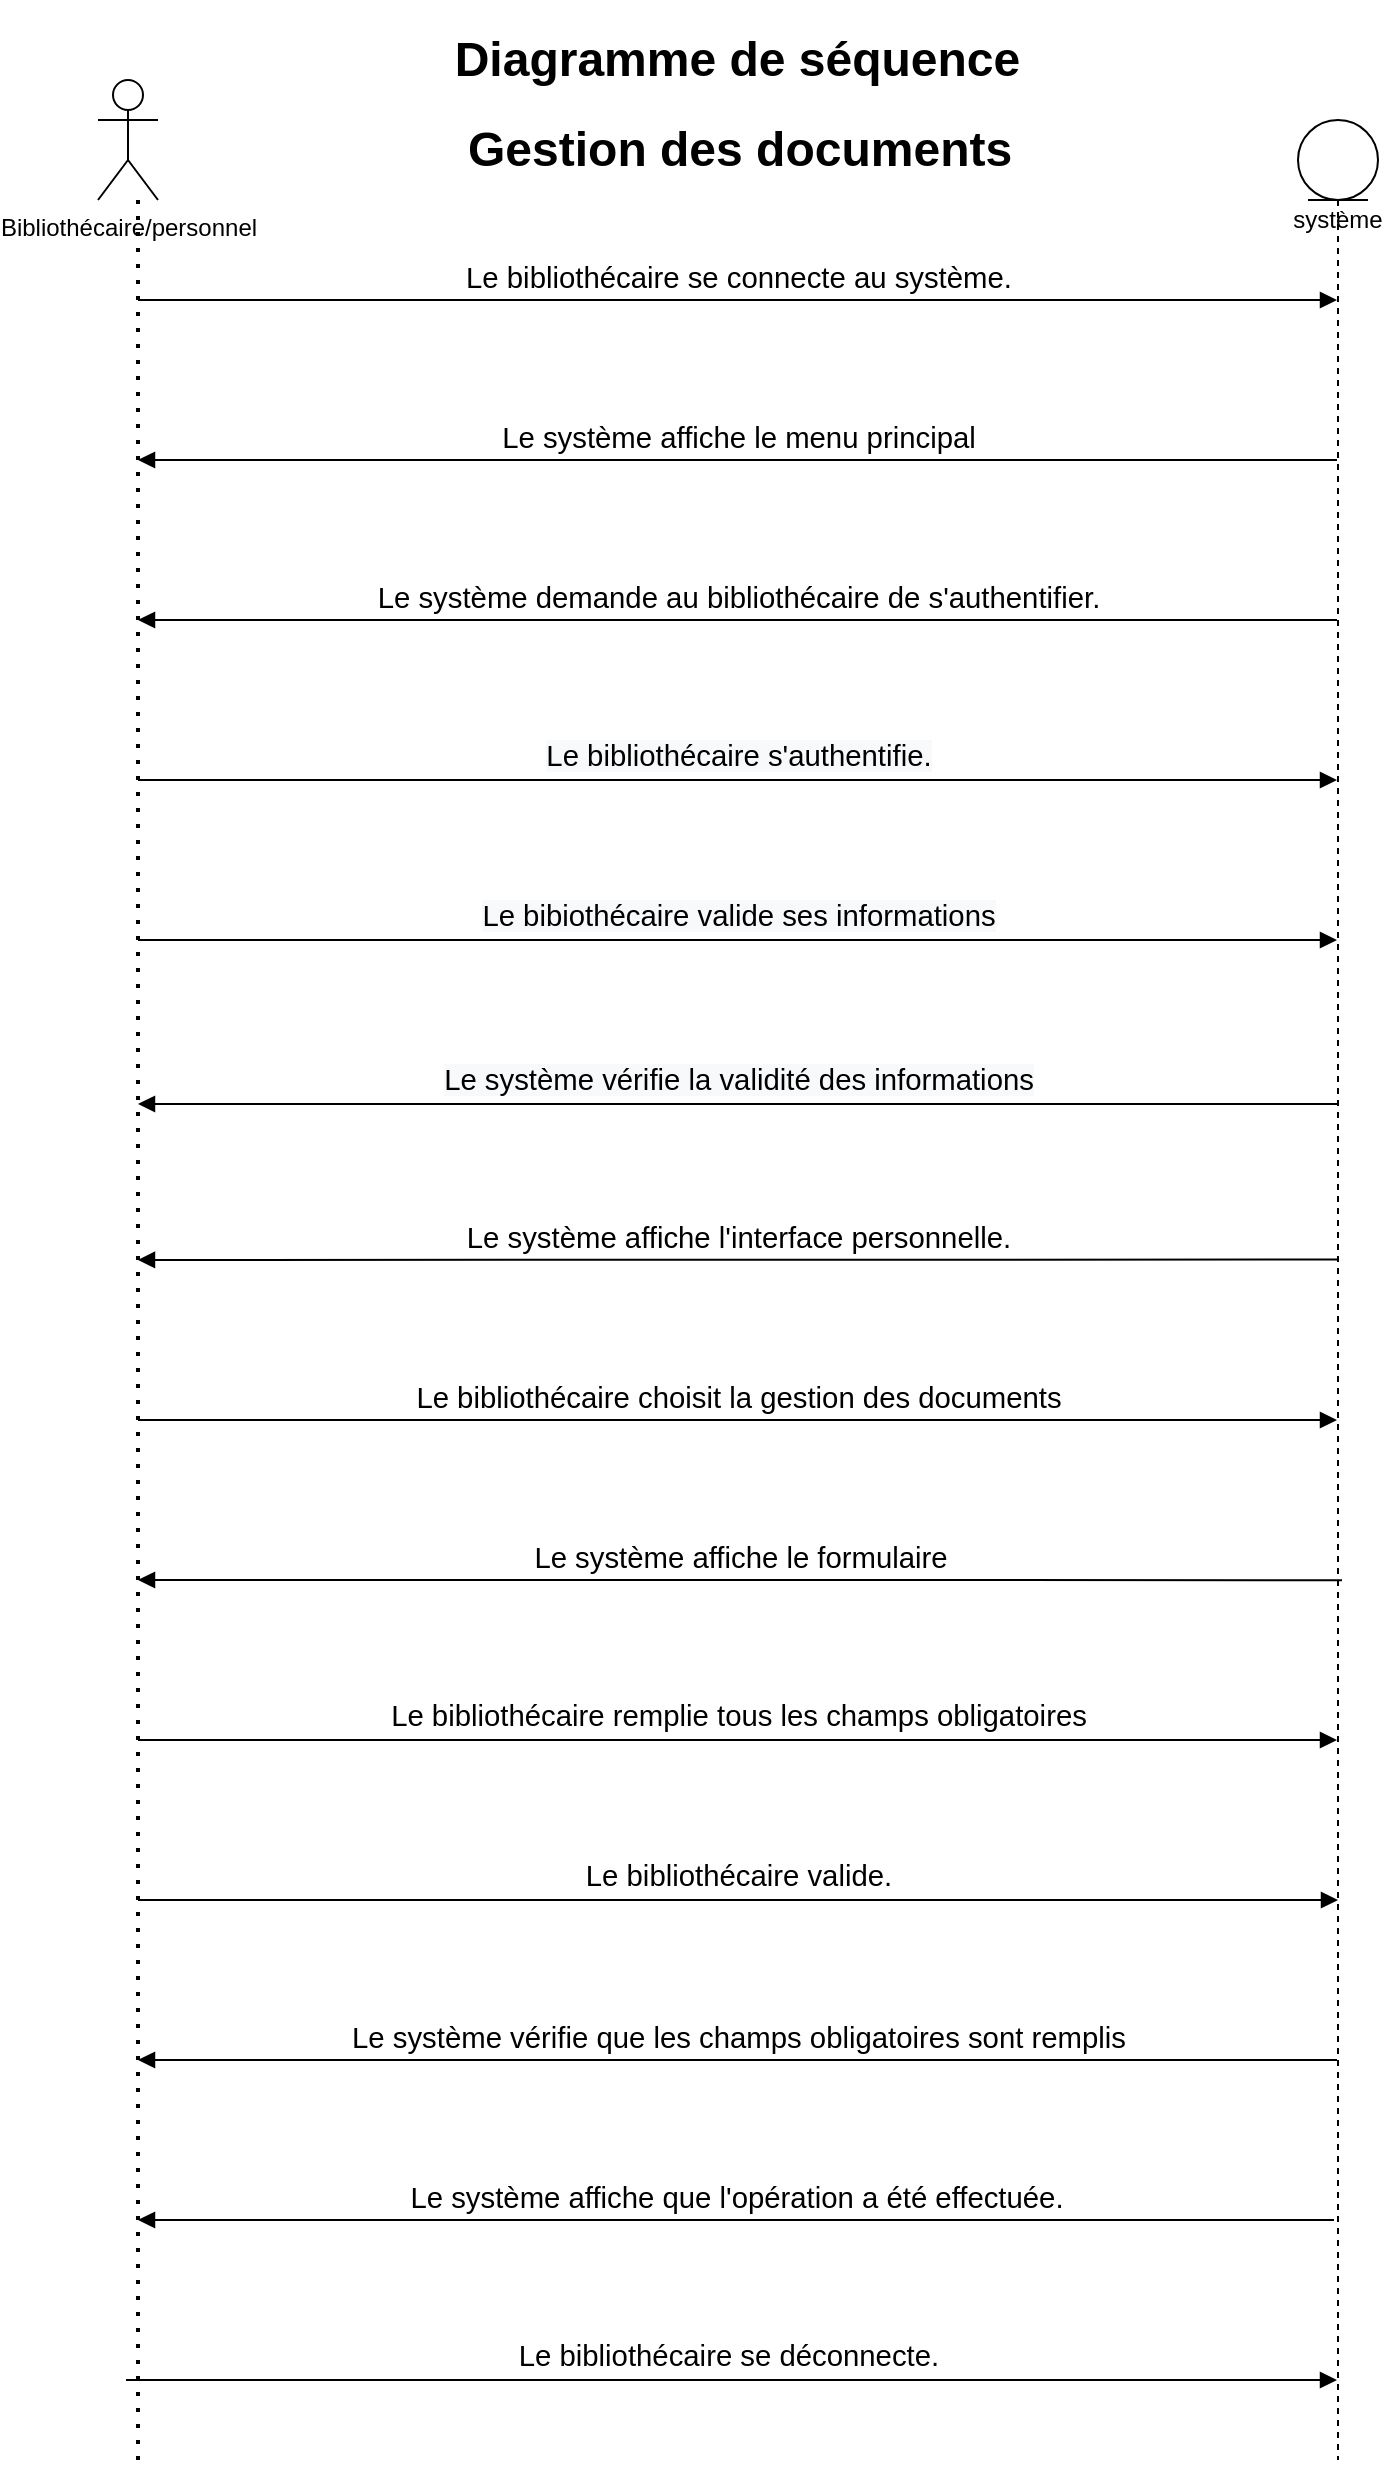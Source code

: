 <mxfile version="14.5.1" type="device" pages="2"><diagram id="zeJD3eL1rc84R0O1LTHI" name="Page-1"><mxGraphModel dx="1008" dy="482" grid="1" gridSize="10" guides="1" tooltips="1" connect="1" arrows="1" fold="1" page="1" pageScale="1" pageWidth="827" pageHeight="1169" math="0" shadow="0"><root><mxCell id="0"/><mxCell id="1" parent="0"/><mxCell id="oR6vHQhPfLNWrlbEh8sp-1" value="Bibliothécaire/personnel" style="shape=umlActor;verticalLabelPosition=bottom;verticalAlign=top;html=1;" parent="1" vertex="1"><mxGeometry x="100" y="50" width="30" height="60" as="geometry"/></mxCell><mxCell id="oR6vHQhPfLNWrlbEh8sp-2" value="système" style="shape=umlLifeline;participant=umlEntity;perimeter=lifelinePerimeter;whiteSpace=wrap;html=1;container=1;collapsible=0;recursiveResize=0;verticalAlign=top;spacingTop=36;outlineConnect=0;" parent="1" vertex="1"><mxGeometry x="700" y="70" width="40" height="1170" as="geometry"/></mxCell><mxCell id="oR6vHQhPfLNWrlbEh8sp-4" value="" style="endArrow=none;dashed=1;html=1;dashPattern=1 3;strokeWidth=2;" parent="1" edge="1"><mxGeometry width="50" height="50" relative="1" as="geometry"><mxPoint x="120" y="1240" as="sourcePoint"/><mxPoint x="120" y="110" as="targetPoint"/></mxGeometry></mxCell><mxCell id="oR6vHQhPfLNWrlbEh8sp-8" value="&lt;span style=&quot;font-size: 11pt ; line-height: 107% ; font-family: &amp;#34;arial&amp;#34; , sans-serif&quot;&gt;Le bibliothécaire se connecte au système.&lt;/span&gt;" style="html=1;verticalAlign=bottom;endArrow=block;" parent="1" target="oR6vHQhPfLNWrlbEh8sp-2" edge="1"><mxGeometry width="80" relative="1" as="geometry"><mxPoint x="120" y="160" as="sourcePoint"/><mxPoint x="450" y="250" as="targetPoint"/><Array as="points"><mxPoint x="480" y="160"/></Array></mxGeometry></mxCell><mxCell id="oR6vHQhPfLNWrlbEh8sp-9" value="&lt;span style=&quot;font-family: &amp;#34;arial&amp;#34; , sans-serif ; font-size: 14.667px ; text-align: left ; background-color: rgb(248 , 249 , 250)&quot;&gt;Le système vérifie la validité des informations&lt;/span&gt;" style="html=1;verticalAlign=bottom;endArrow=block;" parent="1" source="oR6vHQhPfLNWrlbEh8sp-2" edge="1"><mxGeometry width="80" relative="1" as="geometry"><mxPoint x="120" y="560" as="sourcePoint"/><mxPoint x="120" y="562" as="targetPoint"/></mxGeometry></mxCell><mxCell id="oR6vHQhPfLNWrlbEh8sp-10" value="&lt;span style=&quot;font-family: &amp;#34;arial&amp;#34; , sans-serif ; font-size: 14.667px ; text-align: left ; background-color: rgb(248 , 249 , 250)&quot;&gt;Le bibiothécaire valide ses informations&lt;/span&gt;" style="html=1;verticalAlign=bottom;endArrow=block;" parent="1" target="oR6vHQhPfLNWrlbEh8sp-2" edge="1"><mxGeometry width="80" relative="1" as="geometry"><mxPoint x="120" y="480" as="sourcePoint"/><mxPoint x="650" y="500" as="targetPoint"/></mxGeometry></mxCell><mxCell id="oR6vHQhPfLNWrlbEh8sp-11" value="&lt;span style=&quot;font-size: 11pt ; line-height: 107% ; font-family: &amp;#34;arial&amp;#34; , sans-serif&quot;&gt;Le système demande au &lt;/span&gt;&lt;span style=&quot;font-size: 11pt ; line-height: 107% ; font-family: &amp;#34;arial&amp;#34; , sans-serif&quot;&gt;bibliothécaire de s'authentifier.&lt;/span&gt;" style="html=1;verticalAlign=bottom;endArrow=block;" parent="1" source="oR6vHQhPfLNWrlbEh8sp-2" edge="1"><mxGeometry width="80" relative="1" as="geometry"><mxPoint x="680" y="340" as="sourcePoint"/><mxPoint x="120" y="320" as="targetPoint"/><Array as="points"><mxPoint x="430" y="320"/></Array></mxGeometry></mxCell><mxCell id="oR6vHQhPfLNWrlbEh8sp-12" value="&lt;span style=&quot;font-family: &amp;#34;arial&amp;#34; , sans-serif ; font-size: 14.667px ; text-align: left ; background-color: rgb(248 , 249 , 250)&quot;&gt;Le bibliothécaire s'authentifie.&lt;/span&gt;" style="html=1;verticalAlign=bottom;endArrow=block;" parent="1" target="oR6vHQhPfLNWrlbEh8sp-2" edge="1"><mxGeometry width="80" relative="1" as="geometry"><mxPoint x="120" y="400" as="sourcePoint"/><mxPoint x="450" y="400" as="targetPoint"/></mxGeometry></mxCell><mxCell id="oR6vHQhPfLNWrlbEh8sp-13" value="&lt;span style=&quot;font-size: 11pt ; line-height: 107% ; font-family: &amp;#34;arial&amp;#34; , sans-serif&quot;&gt;Le système affiche le menu principal&lt;/span&gt;" style="html=1;verticalAlign=bottom;endArrow=block;" parent="1" source="oR6vHQhPfLNWrlbEh8sp-2" edge="1"><mxGeometry width="80" relative="1" as="geometry"><mxPoint x="494" y="240" as="sourcePoint"/><mxPoint x="120" y="240" as="targetPoint"/></mxGeometry></mxCell><mxCell id="oR6vHQhPfLNWrlbEh8sp-15" value="&lt;span style=&quot;font-size: 11pt ; line-height: 107% ; font-family: &amp;#34;arial&amp;#34; , sans-serif&quot;&gt;Le système affiche l'interface personnelle.&lt;/span&gt;" style="html=1;verticalAlign=bottom;endArrow=block;exitX=0.5;exitY=0.487;exitDx=0;exitDy=0;exitPerimeter=0;" parent="1" source="oR6vHQhPfLNWrlbEh8sp-2" edge="1"><mxGeometry width="80" relative="1" as="geometry"><mxPoint x="120" y="640" as="sourcePoint"/><mxPoint x="120" y="640" as="targetPoint"/></mxGeometry></mxCell><mxCell id="oR6vHQhPfLNWrlbEh8sp-16" value="&lt;span style=&quot;font-size: 11pt ; line-height: 107% ; font-family: &amp;#34;arial&amp;#34; , sans-serif&quot;&gt;Le bibliothécaire choisit la gestion des documents&lt;/span&gt;" style="html=1;verticalAlign=bottom;endArrow=block;" parent="1" target="oR6vHQhPfLNWrlbEh8sp-2" edge="1"><mxGeometry width="80" relative="1" as="geometry"><mxPoint x="120" y="720" as="sourcePoint"/><mxPoint x="690" y="700" as="targetPoint"/></mxGeometry></mxCell><mxCell id="oR6vHQhPfLNWrlbEh8sp-17" value="&lt;span style=&quot;font-size: 11pt ; line-height: 107% ; font-family: &amp;#34;arial&amp;#34; , sans-serif&quot;&gt;Le système affiche le formulaire&lt;/span&gt;" style="html=1;verticalAlign=bottom;endArrow=block;exitX=0.55;exitY=0.624;exitDx=0;exitDy=0;exitPerimeter=0;" parent="1" source="oR6vHQhPfLNWrlbEh8sp-2" edge="1"><mxGeometry width="80" relative="1" as="geometry"><mxPoint x="120" y="800" as="sourcePoint"/><mxPoint x="120" y="800" as="targetPoint"/></mxGeometry></mxCell><mxCell id="oR6vHQhPfLNWrlbEh8sp-18" value="&lt;h1&gt;&amp;nbsp; &amp;nbsp; &amp;nbsp; &amp;nbsp; Diagramme de séquence&lt;/h1&gt;&lt;h1&gt;&amp;nbsp; &amp;nbsp; &amp;nbsp; &amp;nbsp; &amp;nbsp;Gestion des documents&amp;nbsp;&lt;/h1&gt;" style="text;html=1;strokeColor=none;fillColor=none;spacing=5;spacingTop=-20;whiteSpace=wrap;overflow=hidden;rounded=0;" parent="1" vertex="1"><mxGeometry x="220" y="20" width="420" height="90" as="geometry"/></mxCell><mxCell id="7vNifacf-HE-uJYi6E_z-2" value="&lt;span style=&quot;font-size: 11pt ; line-height: 107% ; font-family: &amp;#34;arial&amp;#34; , sans-serif&quot;&gt;Le bibliothécaire remplie tous les champs obligatoires&lt;/span&gt;&lt;span style=&quot;font-family: &amp;#34;arial&amp;#34; , sans-serif ; font-size: 14.667px ; text-align: left ; background-color: rgb(248 , 249 , 250)&quot;&gt;&lt;br&gt;&lt;/span&gt;" style="html=1;verticalAlign=bottom;endArrow=block;" parent="1" target="oR6vHQhPfLNWrlbEh8sp-2" edge="1"><mxGeometry width="80" relative="1" as="geometry"><mxPoint x="120" y="880" as="sourcePoint"/><mxPoint x="600" y="840" as="targetPoint"/></mxGeometry></mxCell><mxCell id="7vNifacf-HE-uJYi6E_z-3" value="&lt;span style=&quot;font-size: 11pt ; line-height: 107% ; font-family: &amp;#34;arial&amp;#34; , sans-serif&quot;&gt;Le bibliothécaire valide.&lt;/span&gt;&lt;span style=&quot;font-family: &amp;#34;arial&amp;#34; , sans-serif ; font-size: 14.667px ; text-align: left ; background-color: rgb(248 , 249 , 250)&quot;&gt;&lt;br&gt;&lt;/span&gt;" style="html=1;verticalAlign=bottom;endArrow=block;" parent="1" edge="1"><mxGeometry width="80" relative="1" as="geometry"><mxPoint x="120" y="960" as="sourcePoint"/><mxPoint x="720" y="960" as="targetPoint"/></mxGeometry></mxCell><mxCell id="7vNifacf-HE-uJYi6E_z-4" value="&lt;span style=&quot;font-size: 11pt ; line-height: 107% ; font-family: &amp;#34;arial&amp;#34; , sans-serif&quot;&gt;Le système vérifie que les champs obligatoires sont remplis&lt;/span&gt;" style="html=1;verticalAlign=bottom;endArrow=block;" parent="1" source="oR6vHQhPfLNWrlbEh8sp-2" edge="1"><mxGeometry width="80" relative="1" as="geometry"><mxPoint x="540" y="1060" as="sourcePoint"/><mxPoint x="120" y="1040" as="targetPoint"/></mxGeometry></mxCell><mxCell id="7vNifacf-HE-uJYi6E_z-5" value="&lt;span style=&quot;font-size: 11pt ; line-height: 107% ; font-family: &amp;#34;arial&amp;#34; , sans-serif&quot;&gt;Le système affiche que l'opération a été effectuée.&lt;/span&gt;" style="html=1;verticalAlign=bottom;endArrow=block;" parent="1" edge="1"><mxGeometry width="80" relative="1" as="geometry"><mxPoint x="718" y="1120" as="sourcePoint"/><mxPoint x="120" y="1120" as="targetPoint"/></mxGeometry></mxCell><mxCell id="7vNifacf-HE-uJYi6E_z-7" value="&lt;span style=&quot;font-size: 11pt ; line-height: 107% ; font-family: &amp;#34;arial&amp;#34; , sans-serif&quot;&gt;Le bibliothécaire se déconnecte.&amp;nbsp;&lt;/span&gt;&lt;span style=&quot;text-align: left ; background-color: rgb(248 , 249 , 250) ; font-size: 14.667px ; font-family: &amp;#34;arial&amp;#34; , sans-serif&quot;&gt;&lt;br&gt;&lt;/span&gt;" style="html=1;verticalAlign=bottom;endArrow=block;" parent="1" target="oR6vHQhPfLNWrlbEh8sp-2" edge="1"><mxGeometry width="80" relative="1" as="geometry"><mxPoint x="114" y="1200" as="sourcePoint"/><mxPoint x="714" y="1200" as="targetPoint"/></mxGeometry></mxCell></root></mxGraphModel></diagram><diagram id="9whOL8GvoNAHDnyknCdn" name="Page-2"><mxGraphModel dx="1126" dy="497" grid="1" gridSize="10" guides="1" tooltips="1" connect="1" arrows="1" fold="1" page="1" pageScale="1" pageWidth="827" pageHeight="1169" math="0" shadow="0"><root><mxCell id="b6B5mGxc54gf3klH5Vqg-0"/><mxCell id="b6B5mGxc54gf3klH5Vqg-1" parent="b6B5mGxc54gf3klH5Vqg-0"/></root></mxGraphModel></diagram></mxfile>